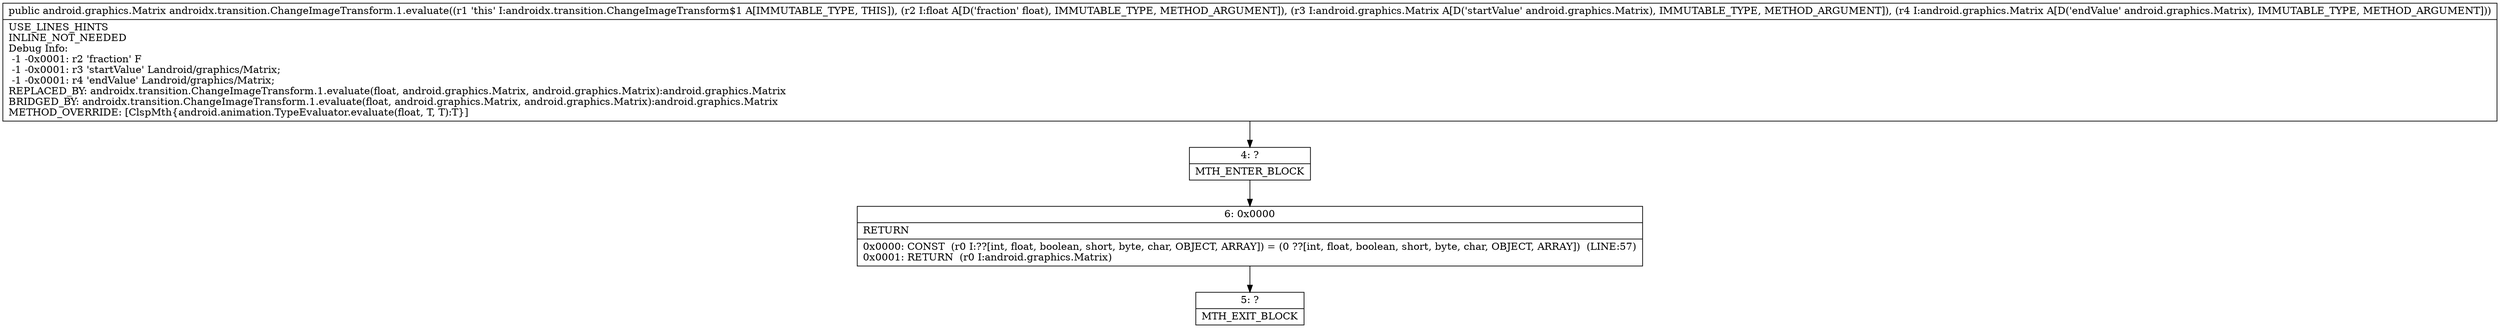 digraph "CFG forandroidx.transition.ChangeImageTransform.1.evaluate(FLandroid\/graphics\/Matrix;Landroid\/graphics\/Matrix;)Landroid\/graphics\/Matrix;" {
Node_4 [shape=record,label="{4\:\ ?|MTH_ENTER_BLOCK\l}"];
Node_6 [shape=record,label="{6\:\ 0x0000|RETURN\l|0x0000: CONST  (r0 I:??[int, float, boolean, short, byte, char, OBJECT, ARRAY]) = (0 ??[int, float, boolean, short, byte, char, OBJECT, ARRAY])  (LINE:57)\l0x0001: RETURN  (r0 I:android.graphics.Matrix) \l}"];
Node_5 [shape=record,label="{5\:\ ?|MTH_EXIT_BLOCK\l}"];
MethodNode[shape=record,label="{public android.graphics.Matrix androidx.transition.ChangeImageTransform.1.evaluate((r1 'this' I:androidx.transition.ChangeImageTransform$1 A[IMMUTABLE_TYPE, THIS]), (r2 I:float A[D('fraction' float), IMMUTABLE_TYPE, METHOD_ARGUMENT]), (r3 I:android.graphics.Matrix A[D('startValue' android.graphics.Matrix), IMMUTABLE_TYPE, METHOD_ARGUMENT]), (r4 I:android.graphics.Matrix A[D('endValue' android.graphics.Matrix), IMMUTABLE_TYPE, METHOD_ARGUMENT]))  | USE_LINES_HINTS\lINLINE_NOT_NEEDED\lDebug Info:\l  \-1 \-0x0001: r2 'fraction' F\l  \-1 \-0x0001: r3 'startValue' Landroid\/graphics\/Matrix;\l  \-1 \-0x0001: r4 'endValue' Landroid\/graphics\/Matrix;\lREPLACED_BY: androidx.transition.ChangeImageTransform.1.evaluate(float, android.graphics.Matrix, android.graphics.Matrix):android.graphics.Matrix\lBRIDGED_BY: androidx.transition.ChangeImageTransform.1.evaluate(float, android.graphics.Matrix, android.graphics.Matrix):android.graphics.Matrix\lMETHOD_OVERRIDE: [ClspMth\{android.animation.TypeEvaluator.evaluate(float, T, T):T\}]\l}"];
MethodNode -> Node_4;Node_4 -> Node_6;
Node_6 -> Node_5;
}

